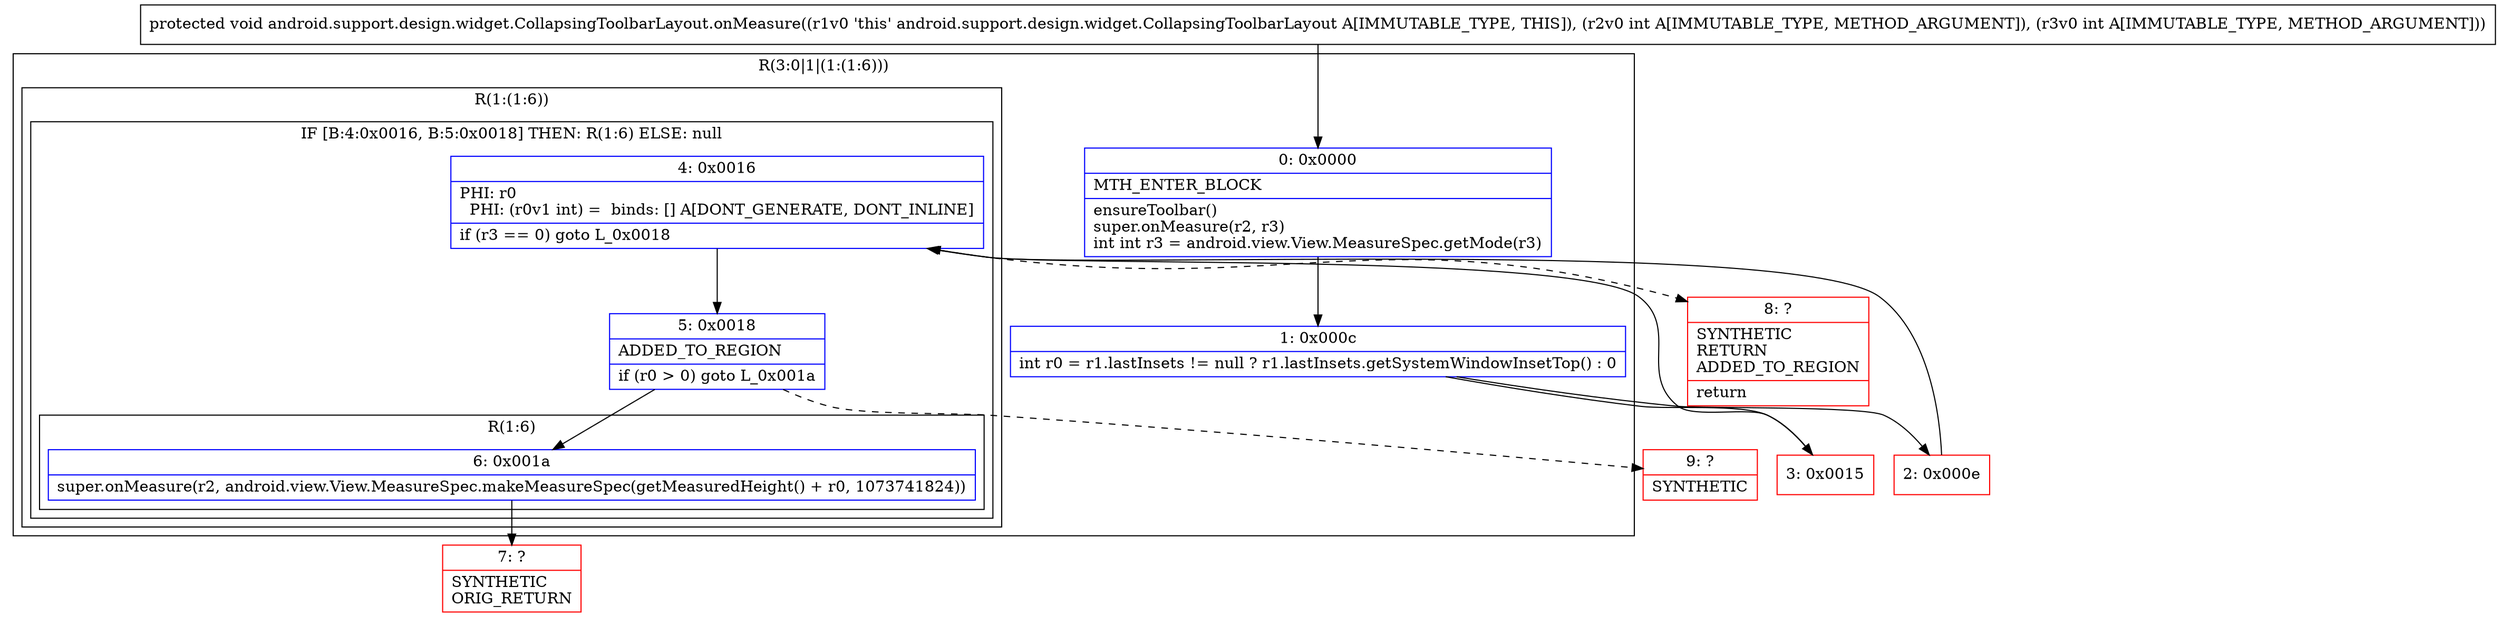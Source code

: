 digraph "CFG forandroid.support.design.widget.CollapsingToolbarLayout.onMeasure(II)V" {
subgraph cluster_Region_1419616388 {
label = "R(3:0|1|(1:(1:6)))";
node [shape=record,color=blue];
Node_0 [shape=record,label="{0\:\ 0x0000|MTH_ENTER_BLOCK\l|ensureToolbar()\lsuper.onMeasure(r2, r3)\lint int r3 = android.view.View.MeasureSpec.getMode(r3)\l}"];
Node_1 [shape=record,label="{1\:\ 0x000c|int r0 = r1.lastInsets != null ? r1.lastInsets.getSystemWindowInsetTop() : 0\l}"];
subgraph cluster_Region_626214052 {
label = "R(1:(1:6))";
node [shape=record,color=blue];
subgraph cluster_IfRegion_1182722794 {
label = "IF [B:4:0x0016, B:5:0x0018] THEN: R(1:6) ELSE: null";
node [shape=record,color=blue];
Node_4 [shape=record,label="{4\:\ 0x0016|PHI: r0 \l  PHI: (r0v1 int) =  binds: [] A[DONT_GENERATE, DONT_INLINE]\l|if (r3 == 0) goto L_0x0018\l}"];
Node_5 [shape=record,label="{5\:\ 0x0018|ADDED_TO_REGION\l|if (r0 \> 0) goto L_0x001a\l}"];
subgraph cluster_Region_1042432248 {
label = "R(1:6)";
node [shape=record,color=blue];
Node_6 [shape=record,label="{6\:\ 0x001a|super.onMeasure(r2, android.view.View.MeasureSpec.makeMeasureSpec(getMeasuredHeight() + r0, 1073741824))\l}"];
}
}
}
}
Node_2 [shape=record,color=red,label="{2\:\ 0x000e}"];
Node_3 [shape=record,color=red,label="{3\:\ 0x0015}"];
Node_7 [shape=record,color=red,label="{7\:\ ?|SYNTHETIC\lORIG_RETURN\l}"];
Node_8 [shape=record,color=red,label="{8\:\ ?|SYNTHETIC\lRETURN\lADDED_TO_REGION\l|return\l}"];
Node_9 [shape=record,color=red,label="{9\:\ ?|SYNTHETIC\l}"];
MethodNode[shape=record,label="{protected void android.support.design.widget.CollapsingToolbarLayout.onMeasure((r1v0 'this' android.support.design.widget.CollapsingToolbarLayout A[IMMUTABLE_TYPE, THIS]), (r2v0 int A[IMMUTABLE_TYPE, METHOD_ARGUMENT]), (r3v0 int A[IMMUTABLE_TYPE, METHOD_ARGUMENT])) }"];
MethodNode -> Node_0;
Node_0 -> Node_1;
Node_1 -> Node_2;
Node_1 -> Node_3;
Node_4 -> Node_5;
Node_4 -> Node_8[style=dashed];
Node_5 -> Node_6;
Node_5 -> Node_9[style=dashed];
Node_6 -> Node_7;
Node_2 -> Node_4;
Node_3 -> Node_4;
}

